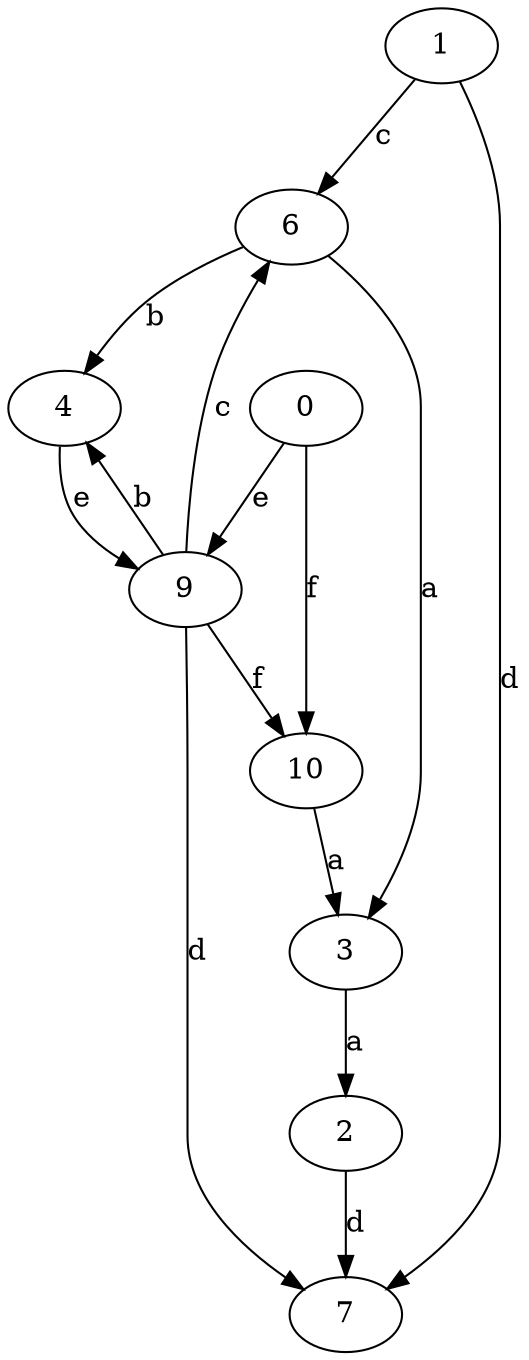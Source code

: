strict digraph  {
2;
3;
4;
0;
6;
1;
7;
9;
10;
2 -> 7  [label=d];
3 -> 2  [label=a];
4 -> 9  [label=e];
0 -> 9  [label=e];
0 -> 10  [label=f];
6 -> 3  [label=a];
6 -> 4  [label=b];
1 -> 6  [label=c];
1 -> 7  [label=d];
9 -> 4  [label=b];
9 -> 6  [label=c];
9 -> 7  [label=d];
9 -> 10  [label=f];
10 -> 3  [label=a];
}
